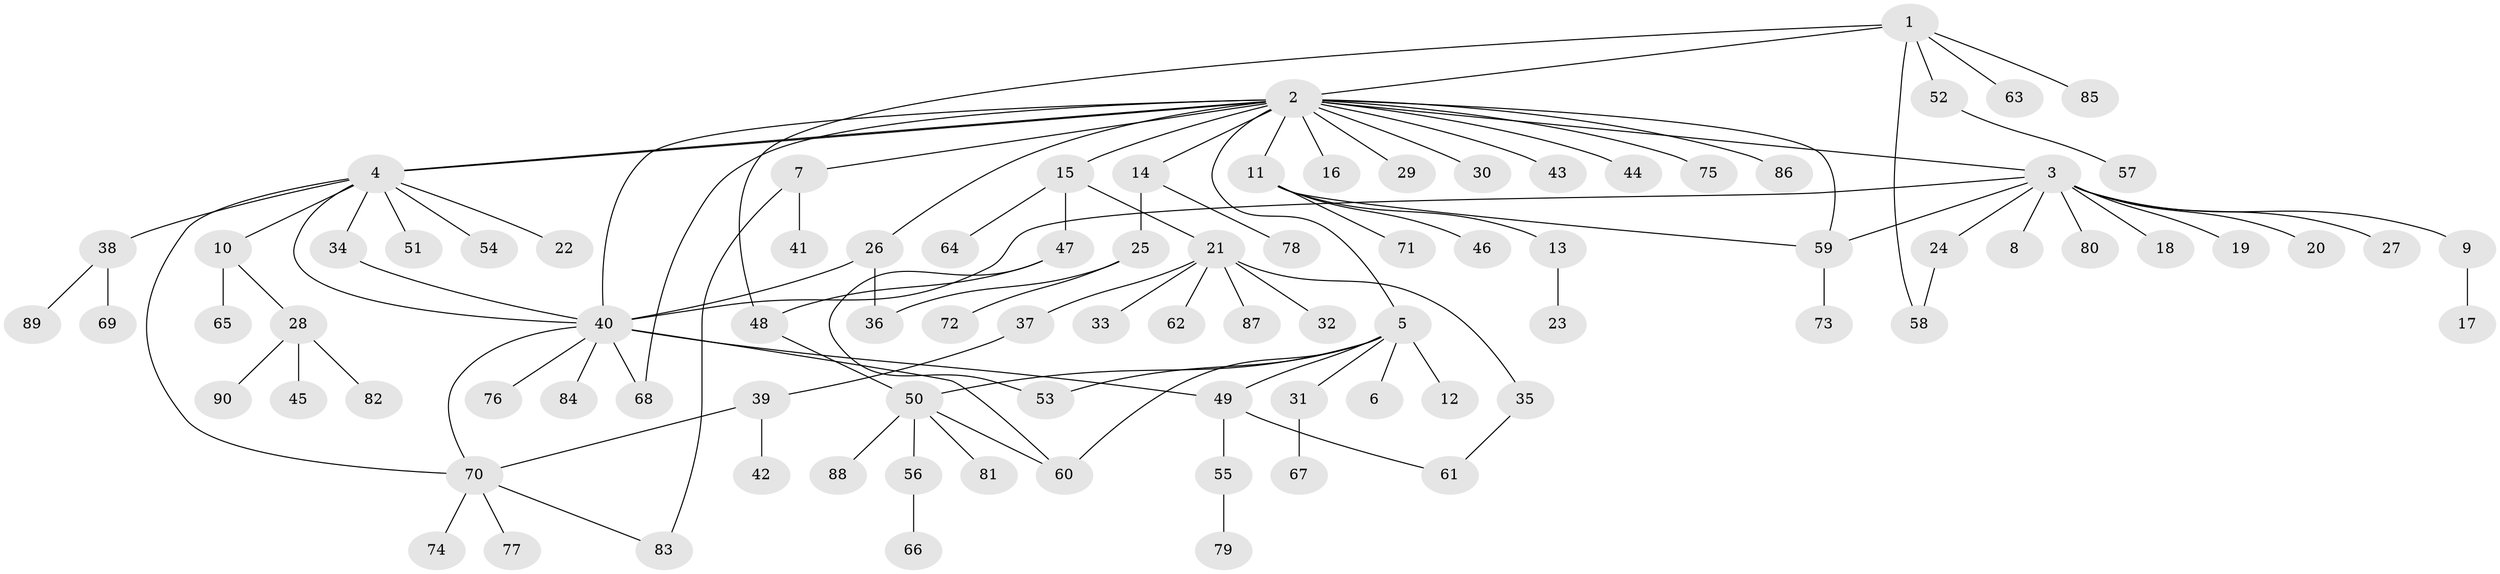// Generated by graph-tools (version 1.1) at 2025/26/03/09/25 03:26:05]
// undirected, 90 vertices, 109 edges
graph export_dot {
graph [start="1"]
  node [color=gray90,style=filled];
  1;
  2;
  3;
  4;
  5;
  6;
  7;
  8;
  9;
  10;
  11;
  12;
  13;
  14;
  15;
  16;
  17;
  18;
  19;
  20;
  21;
  22;
  23;
  24;
  25;
  26;
  27;
  28;
  29;
  30;
  31;
  32;
  33;
  34;
  35;
  36;
  37;
  38;
  39;
  40;
  41;
  42;
  43;
  44;
  45;
  46;
  47;
  48;
  49;
  50;
  51;
  52;
  53;
  54;
  55;
  56;
  57;
  58;
  59;
  60;
  61;
  62;
  63;
  64;
  65;
  66;
  67;
  68;
  69;
  70;
  71;
  72;
  73;
  74;
  75;
  76;
  77;
  78;
  79;
  80;
  81;
  82;
  83;
  84;
  85;
  86;
  87;
  88;
  89;
  90;
  1 -- 2;
  1 -- 48;
  1 -- 52;
  1 -- 58;
  1 -- 63;
  1 -- 85;
  2 -- 3;
  2 -- 4;
  2 -- 4;
  2 -- 5;
  2 -- 7;
  2 -- 11;
  2 -- 14;
  2 -- 15;
  2 -- 16;
  2 -- 26;
  2 -- 29;
  2 -- 30;
  2 -- 40;
  2 -- 43;
  2 -- 44;
  2 -- 59;
  2 -- 68;
  2 -- 75;
  2 -- 86;
  3 -- 8;
  3 -- 9;
  3 -- 18;
  3 -- 19;
  3 -- 20;
  3 -- 24;
  3 -- 27;
  3 -- 40;
  3 -- 59;
  3 -- 80;
  4 -- 10;
  4 -- 22;
  4 -- 34;
  4 -- 38;
  4 -- 40;
  4 -- 51;
  4 -- 54;
  4 -- 70;
  5 -- 6;
  5 -- 12;
  5 -- 31;
  5 -- 49;
  5 -- 50;
  5 -- 53;
  5 -- 60;
  7 -- 41;
  7 -- 83;
  9 -- 17;
  10 -- 28;
  10 -- 65;
  11 -- 13;
  11 -- 46;
  11 -- 59;
  11 -- 71;
  13 -- 23;
  14 -- 25;
  14 -- 78;
  15 -- 21;
  15 -- 47;
  15 -- 64;
  21 -- 32;
  21 -- 33;
  21 -- 35;
  21 -- 37;
  21 -- 62;
  21 -- 87;
  24 -- 58;
  25 -- 36;
  25 -- 72;
  26 -- 36;
  26 -- 40;
  28 -- 45;
  28 -- 82;
  28 -- 90;
  31 -- 67;
  34 -- 40;
  35 -- 61;
  37 -- 39;
  38 -- 69;
  38 -- 89;
  39 -- 42;
  39 -- 70;
  40 -- 49;
  40 -- 60;
  40 -- 68;
  40 -- 70;
  40 -- 76;
  40 -- 84;
  47 -- 48;
  47 -- 53;
  48 -- 50;
  49 -- 55;
  49 -- 61;
  50 -- 56;
  50 -- 60;
  50 -- 81;
  50 -- 88;
  52 -- 57;
  55 -- 79;
  56 -- 66;
  59 -- 73;
  70 -- 74;
  70 -- 77;
  70 -- 83;
}
